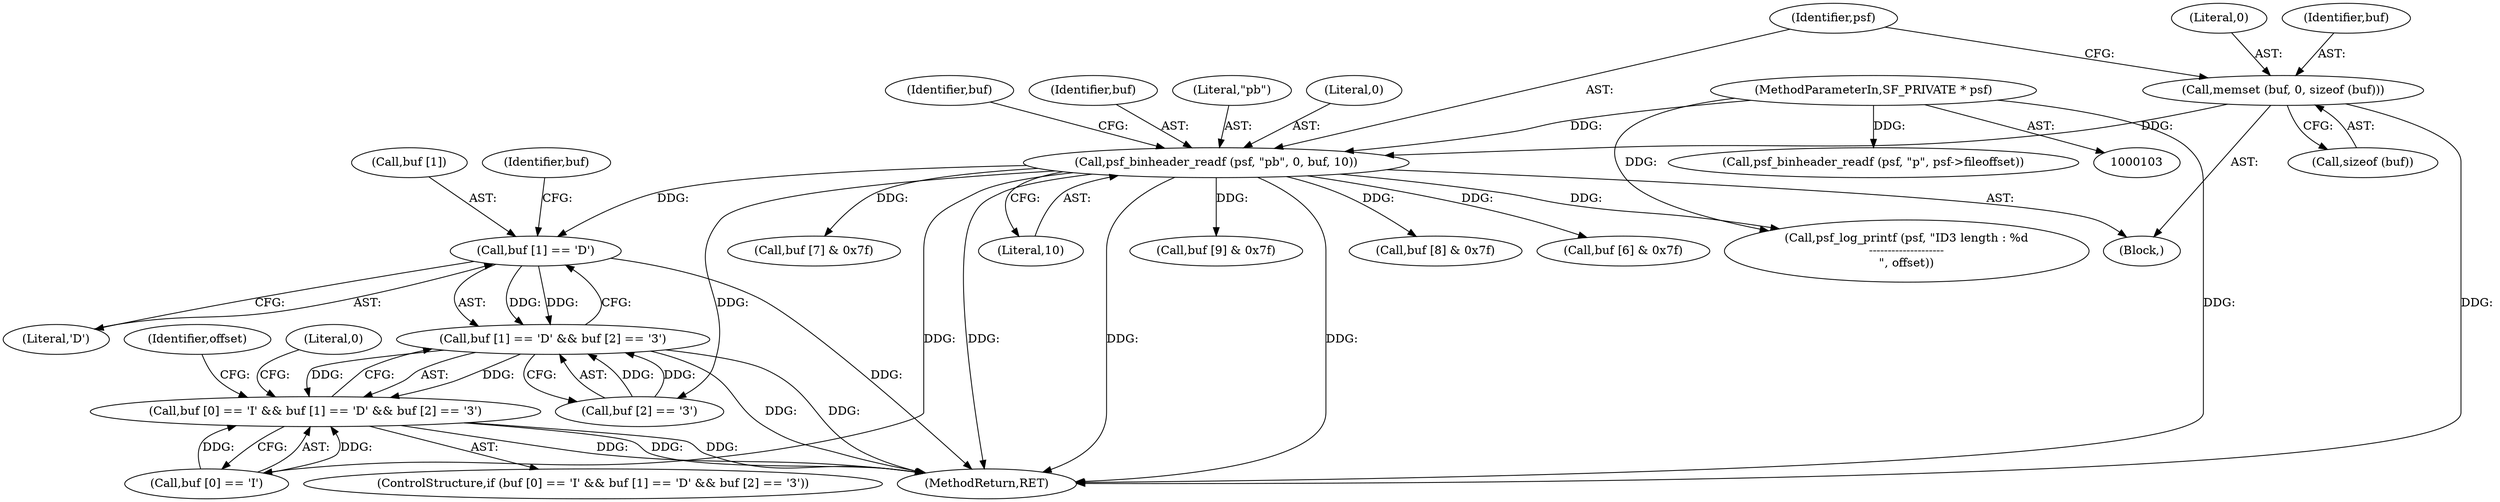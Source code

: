 digraph "0_libsndfile_f457b7b5ecfe91697ed01cfc825772c4d8de1236@array" {
"1000126" [label="(Call,buf [1] == 'D')"];
"1000112" [label="(Call,psf_binheader_readf (psf, \"pb\", 0, buf, 10))"];
"1000104" [label="(MethodParameterIn,SF_PRIVATE * psf)"];
"1000107" [label="(Call,memset (buf, 0, sizeof (buf)))"];
"1000125" [label="(Call,buf [1] == 'D' && buf [2] == '3')"];
"1000119" [label="(Call,buf [0] == 'I' && buf [1] == 'D' && buf [2] == '3')"];
"1000108" [label="(Identifier,buf)"];
"1000116" [label="(Identifier,buf)"];
"1000130" [label="(Literal,'D')"];
"1000109" [label="(Literal,0)"];
"1000117" [label="(Literal,10)"];
"1000125" [label="(Call,buf [1] == 'D' && buf [2] == '3')"];
"1000204" [label="(Literal,0)"];
"1000151" [label="(Call,buf [7] & 0x7f)"];
"1000114" [label="(Literal,\"pb\")"];
"1000120" [label="(Call,buf [0] == 'I')"];
"1000115" [label="(Literal,0)"];
"1000110" [label="(Call,sizeof (buf))"];
"1000127" [label="(Call,buf [1])"];
"1000205" [label="(MethodReturn,RET)"];
"1000119" [label="(Call,buf [0] == 'I' && buf [1] == 'D' && buf [2] == '3')"];
"1000133" [label="(Identifier,buf)"];
"1000113" [label="(Identifier,psf)"];
"1000178" [label="(Call,psf_log_printf (psf, \"ID3 length : %d\n--------------------\n\", offset))"];
"1000118" [label="(ControlStructure,if (buf [0] == 'I' && buf [1] == 'D' && buf [2] == '3'))"];
"1000173" [label="(Call,buf [9] & 0x7f)"];
"1000131" [label="(Call,buf [2] == '3')"];
"1000112" [label="(Call,psf_binheader_readf (psf, \"pb\", 0, buf, 10))"];
"1000195" [label="(Call,psf_binheader_readf (psf, \"p\", psf->fileoffset))"];
"1000107" [label="(Call,memset (buf, 0, sizeof (buf)))"];
"1000139" [label="(Identifier,offset)"];
"1000122" [label="(Identifier,buf)"];
"1000162" [label="(Call,buf [8] & 0x7f)"];
"1000126" [label="(Call,buf [1] == 'D')"];
"1000104" [label="(MethodParameterIn,SF_PRIVATE * psf)"];
"1000105" [label="(Block,)"];
"1000140" [label="(Call,buf [6] & 0x7f)"];
"1000126" -> "1000125"  [label="AST: "];
"1000126" -> "1000130"  [label="CFG: "];
"1000127" -> "1000126"  [label="AST: "];
"1000130" -> "1000126"  [label="AST: "];
"1000133" -> "1000126"  [label="CFG: "];
"1000125" -> "1000126"  [label="CFG: "];
"1000126" -> "1000205"  [label="DDG: "];
"1000126" -> "1000125"  [label="DDG: "];
"1000126" -> "1000125"  [label="DDG: "];
"1000112" -> "1000126"  [label="DDG: "];
"1000112" -> "1000105"  [label="AST: "];
"1000112" -> "1000117"  [label="CFG: "];
"1000113" -> "1000112"  [label="AST: "];
"1000114" -> "1000112"  [label="AST: "];
"1000115" -> "1000112"  [label="AST: "];
"1000116" -> "1000112"  [label="AST: "];
"1000117" -> "1000112"  [label="AST: "];
"1000122" -> "1000112"  [label="CFG: "];
"1000112" -> "1000205"  [label="DDG: "];
"1000112" -> "1000205"  [label="DDG: "];
"1000112" -> "1000205"  [label="DDG: "];
"1000104" -> "1000112"  [label="DDG: "];
"1000107" -> "1000112"  [label="DDG: "];
"1000112" -> "1000120"  [label="DDG: "];
"1000112" -> "1000131"  [label="DDG: "];
"1000112" -> "1000140"  [label="DDG: "];
"1000112" -> "1000151"  [label="DDG: "];
"1000112" -> "1000162"  [label="DDG: "];
"1000112" -> "1000173"  [label="DDG: "];
"1000112" -> "1000178"  [label="DDG: "];
"1000104" -> "1000103"  [label="AST: "];
"1000104" -> "1000205"  [label="DDG: "];
"1000104" -> "1000178"  [label="DDG: "];
"1000104" -> "1000195"  [label="DDG: "];
"1000107" -> "1000105"  [label="AST: "];
"1000107" -> "1000110"  [label="CFG: "];
"1000108" -> "1000107"  [label="AST: "];
"1000109" -> "1000107"  [label="AST: "];
"1000110" -> "1000107"  [label="AST: "];
"1000113" -> "1000107"  [label="CFG: "];
"1000107" -> "1000205"  [label="DDG: "];
"1000125" -> "1000119"  [label="AST: "];
"1000125" -> "1000131"  [label="CFG: "];
"1000131" -> "1000125"  [label="AST: "];
"1000119" -> "1000125"  [label="CFG: "];
"1000125" -> "1000205"  [label="DDG: "];
"1000125" -> "1000205"  [label="DDG: "];
"1000125" -> "1000119"  [label="DDG: "];
"1000125" -> "1000119"  [label="DDG: "];
"1000131" -> "1000125"  [label="DDG: "];
"1000131" -> "1000125"  [label="DDG: "];
"1000119" -> "1000118"  [label="AST: "];
"1000119" -> "1000120"  [label="CFG: "];
"1000120" -> "1000119"  [label="AST: "];
"1000139" -> "1000119"  [label="CFG: "];
"1000204" -> "1000119"  [label="CFG: "];
"1000119" -> "1000205"  [label="DDG: "];
"1000119" -> "1000205"  [label="DDG: "];
"1000119" -> "1000205"  [label="DDG: "];
"1000120" -> "1000119"  [label="DDG: "];
"1000120" -> "1000119"  [label="DDG: "];
}
